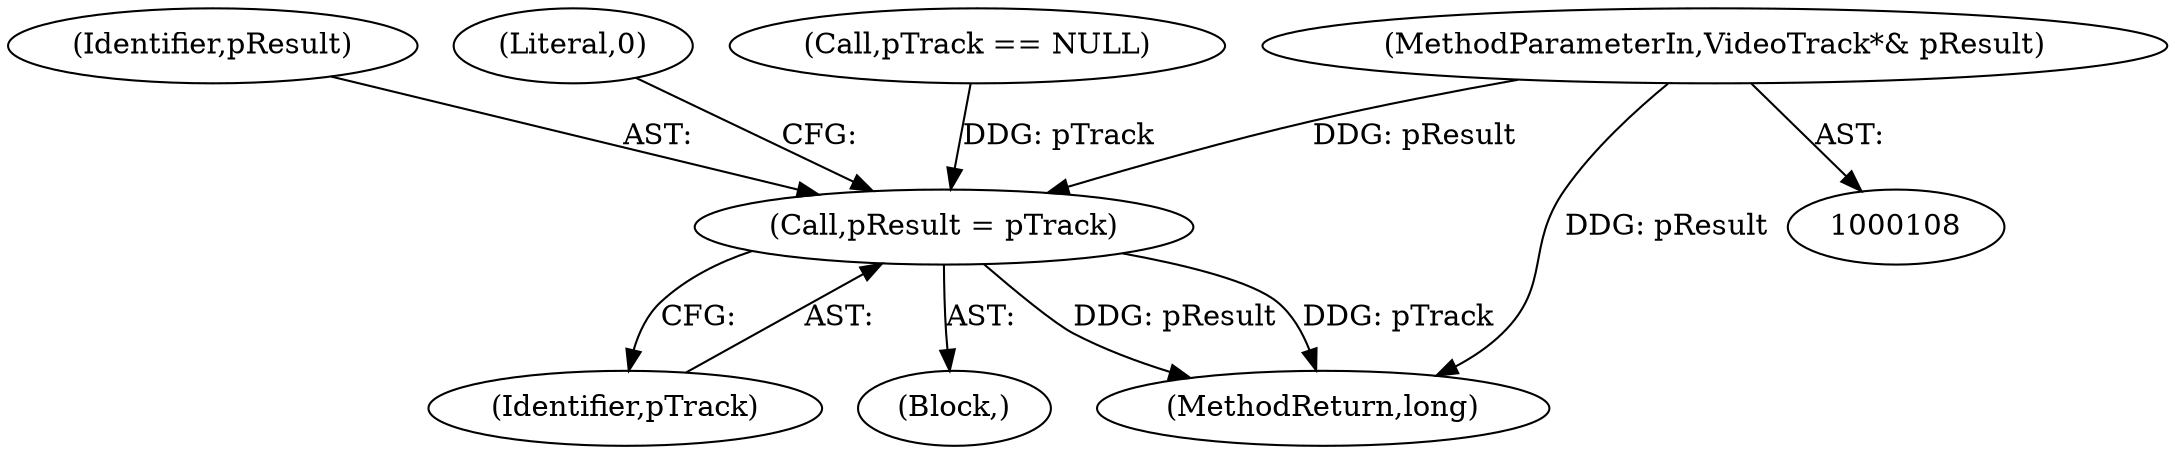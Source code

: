 digraph "1_Android_04839626ed859623901ebd3a5fd483982186b59d_168@pointer" {
"1000113" [label="(MethodParameterIn,VideoTrack*& pResult)"];
"1000318" [label="(Call,pResult = pTrack)"];
"1000319" [label="(Identifier,pResult)"];
"1000320" [label="(Identifier,pTrack)"];
"1000114" [label="(Block,)"];
"1000322" [label="(Literal,0)"];
"1000113" [label="(MethodParameterIn,VideoTrack*& pResult)"];
"1000283" [label="(Call,pTrack == NULL)"];
"1000323" [label="(MethodReturn,long)"];
"1000318" [label="(Call,pResult = pTrack)"];
"1000113" -> "1000108"  [label="AST: "];
"1000113" -> "1000323"  [label="DDG: pResult"];
"1000113" -> "1000318"  [label="DDG: pResult"];
"1000318" -> "1000114"  [label="AST: "];
"1000318" -> "1000320"  [label="CFG: "];
"1000319" -> "1000318"  [label="AST: "];
"1000320" -> "1000318"  [label="AST: "];
"1000322" -> "1000318"  [label="CFG: "];
"1000318" -> "1000323"  [label="DDG: pResult"];
"1000318" -> "1000323"  [label="DDG: pTrack"];
"1000283" -> "1000318"  [label="DDG: pTrack"];
}
